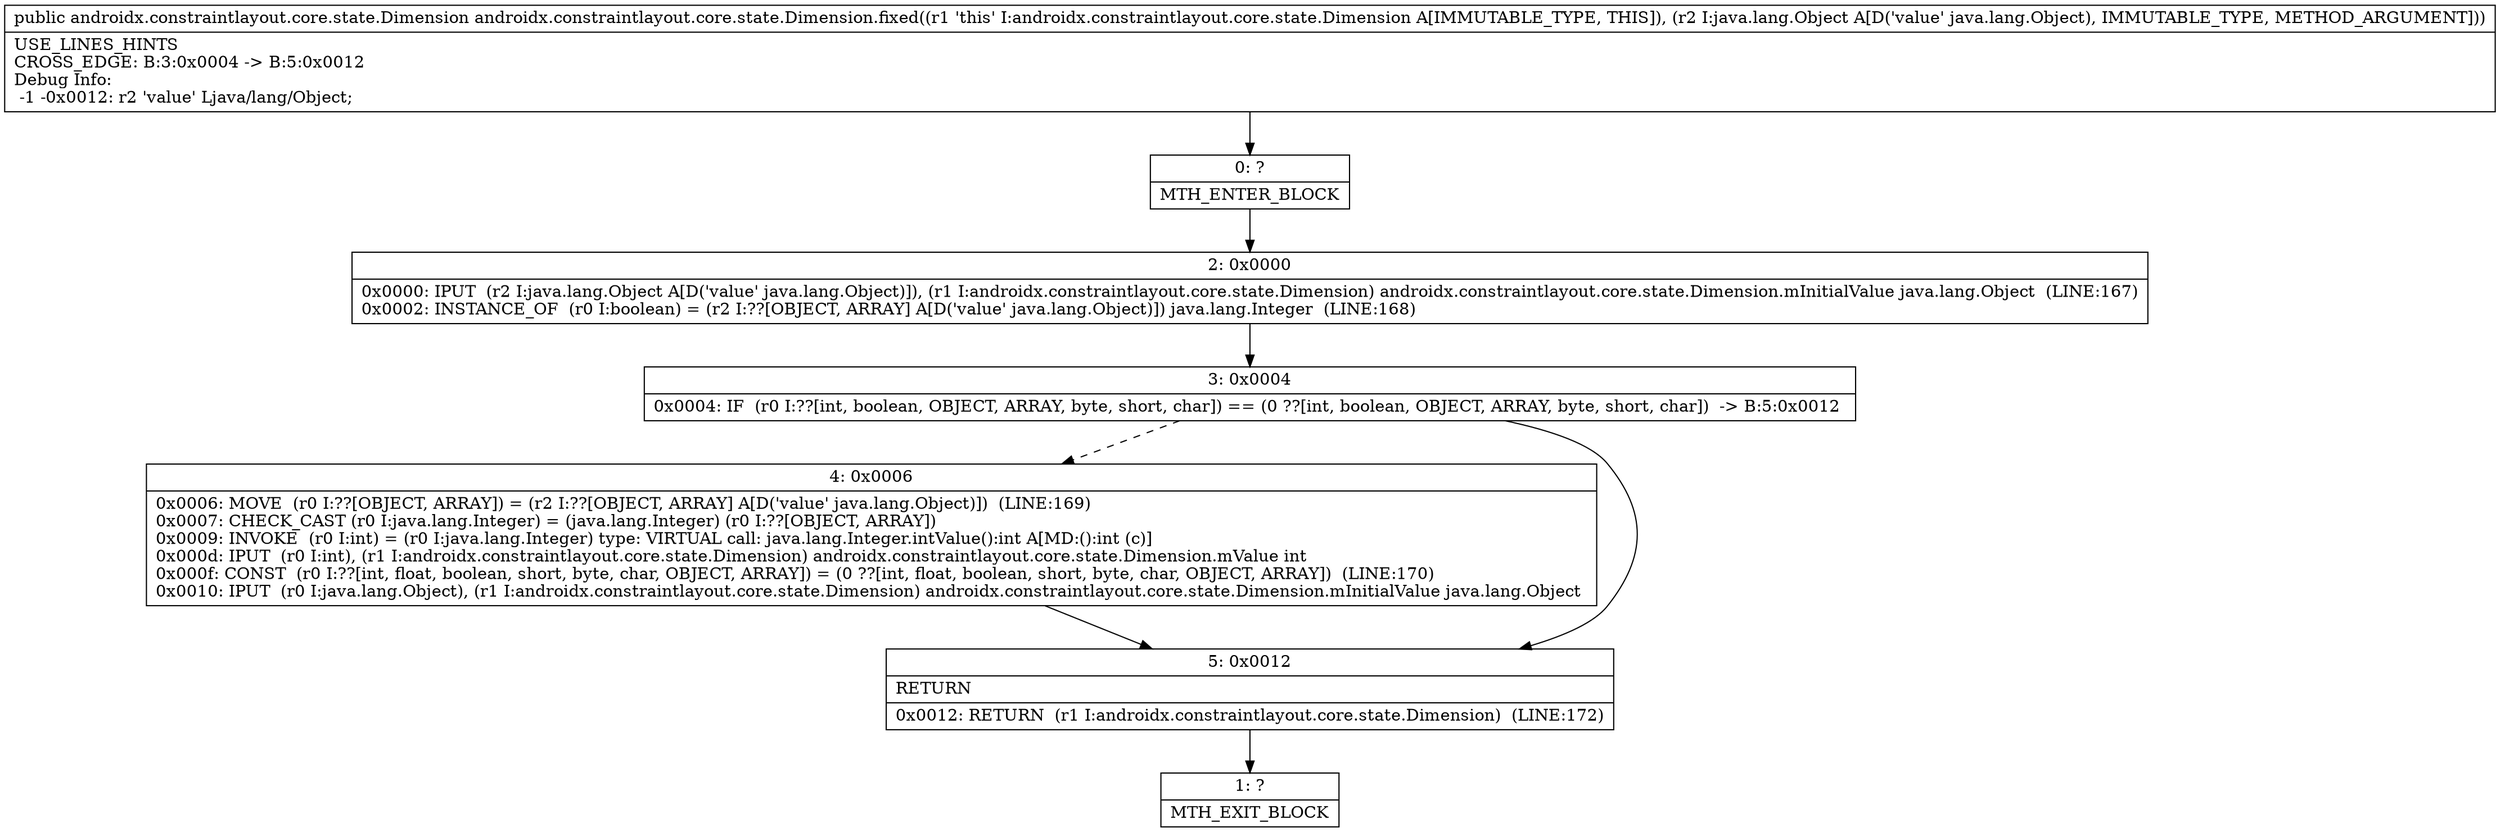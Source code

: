 digraph "CFG forandroidx.constraintlayout.core.state.Dimension.fixed(Ljava\/lang\/Object;)Landroidx\/constraintlayout\/core\/state\/Dimension;" {
Node_0 [shape=record,label="{0\:\ ?|MTH_ENTER_BLOCK\l}"];
Node_2 [shape=record,label="{2\:\ 0x0000|0x0000: IPUT  (r2 I:java.lang.Object A[D('value' java.lang.Object)]), (r1 I:androidx.constraintlayout.core.state.Dimension) androidx.constraintlayout.core.state.Dimension.mInitialValue java.lang.Object  (LINE:167)\l0x0002: INSTANCE_OF  (r0 I:boolean) = (r2 I:??[OBJECT, ARRAY] A[D('value' java.lang.Object)]) java.lang.Integer  (LINE:168)\l}"];
Node_3 [shape=record,label="{3\:\ 0x0004|0x0004: IF  (r0 I:??[int, boolean, OBJECT, ARRAY, byte, short, char]) == (0 ??[int, boolean, OBJECT, ARRAY, byte, short, char])  \-\> B:5:0x0012 \l}"];
Node_4 [shape=record,label="{4\:\ 0x0006|0x0006: MOVE  (r0 I:??[OBJECT, ARRAY]) = (r2 I:??[OBJECT, ARRAY] A[D('value' java.lang.Object)])  (LINE:169)\l0x0007: CHECK_CAST (r0 I:java.lang.Integer) = (java.lang.Integer) (r0 I:??[OBJECT, ARRAY]) \l0x0009: INVOKE  (r0 I:int) = (r0 I:java.lang.Integer) type: VIRTUAL call: java.lang.Integer.intValue():int A[MD:():int (c)]\l0x000d: IPUT  (r0 I:int), (r1 I:androidx.constraintlayout.core.state.Dimension) androidx.constraintlayout.core.state.Dimension.mValue int \l0x000f: CONST  (r0 I:??[int, float, boolean, short, byte, char, OBJECT, ARRAY]) = (0 ??[int, float, boolean, short, byte, char, OBJECT, ARRAY])  (LINE:170)\l0x0010: IPUT  (r0 I:java.lang.Object), (r1 I:androidx.constraintlayout.core.state.Dimension) androidx.constraintlayout.core.state.Dimension.mInitialValue java.lang.Object \l}"];
Node_5 [shape=record,label="{5\:\ 0x0012|RETURN\l|0x0012: RETURN  (r1 I:androidx.constraintlayout.core.state.Dimension)  (LINE:172)\l}"];
Node_1 [shape=record,label="{1\:\ ?|MTH_EXIT_BLOCK\l}"];
MethodNode[shape=record,label="{public androidx.constraintlayout.core.state.Dimension androidx.constraintlayout.core.state.Dimension.fixed((r1 'this' I:androidx.constraintlayout.core.state.Dimension A[IMMUTABLE_TYPE, THIS]), (r2 I:java.lang.Object A[D('value' java.lang.Object), IMMUTABLE_TYPE, METHOD_ARGUMENT]))  | USE_LINES_HINTS\lCROSS_EDGE: B:3:0x0004 \-\> B:5:0x0012\lDebug Info:\l  \-1 \-0x0012: r2 'value' Ljava\/lang\/Object;\l}"];
MethodNode -> Node_0;Node_0 -> Node_2;
Node_2 -> Node_3;
Node_3 -> Node_4[style=dashed];
Node_3 -> Node_5;
Node_4 -> Node_5;
Node_5 -> Node_1;
}

